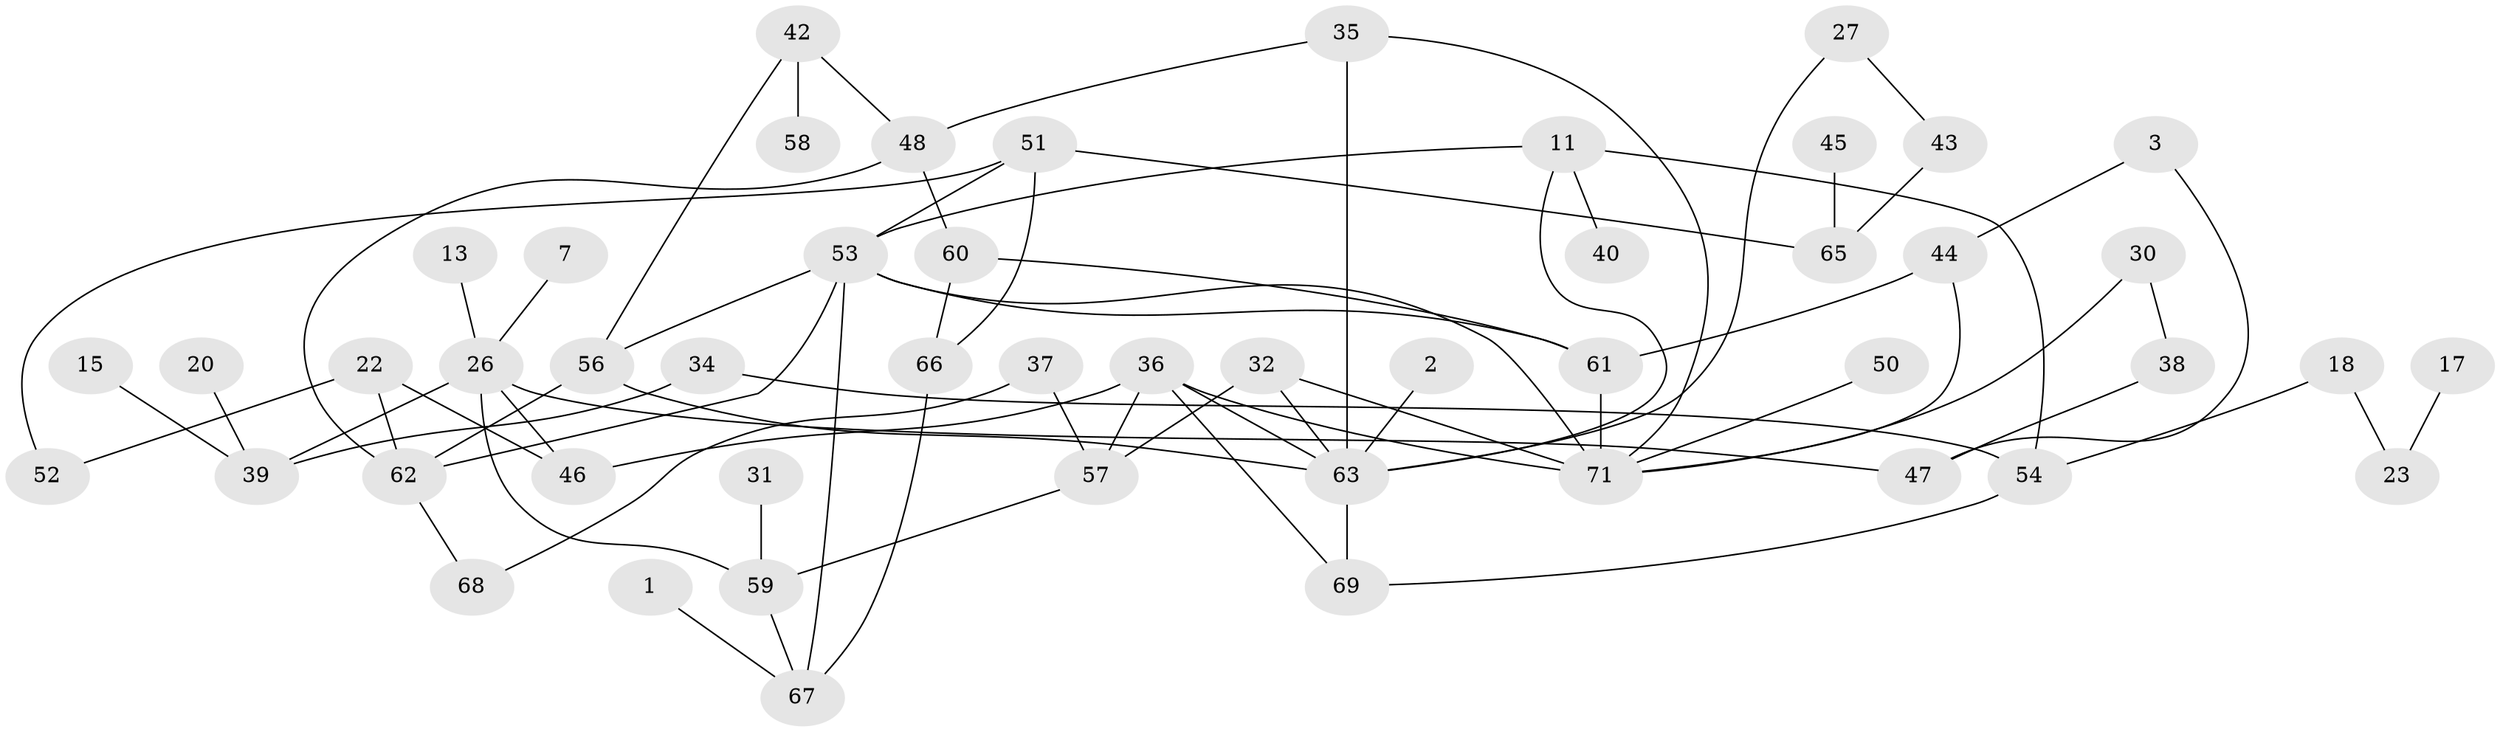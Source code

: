 // original degree distribution, {1: 0.21830985915492956, 2: 0.30985915492957744, 0: 0.1267605633802817, 4: 0.09859154929577464, 3: 0.20422535211267606, 6: 0.028169014084507043, 5: 0.014084507042253521}
// Generated by graph-tools (version 1.1) at 2025/49/03/09/25 03:49:07]
// undirected, 50 vertices, 73 edges
graph export_dot {
graph [start="1"]
  node [color=gray90,style=filled];
  1;
  2;
  3;
  7;
  11;
  13;
  15;
  17;
  18;
  20;
  22;
  23;
  26;
  27;
  30;
  31;
  32;
  34;
  35;
  36;
  37;
  38;
  39;
  40;
  42;
  43;
  44;
  45;
  46;
  47;
  48;
  50;
  51;
  52;
  53;
  54;
  56;
  57;
  58;
  59;
  60;
  61;
  62;
  63;
  65;
  66;
  67;
  68;
  69;
  71;
  1 -- 67 [weight=1.0];
  2 -- 63 [weight=1.0];
  3 -- 44 [weight=1.0];
  3 -- 47 [weight=1.0];
  7 -- 26 [weight=1.0];
  11 -- 40 [weight=1.0];
  11 -- 53 [weight=1.0];
  11 -- 54 [weight=1.0];
  11 -- 63 [weight=1.0];
  13 -- 26 [weight=1.0];
  15 -- 39 [weight=1.0];
  17 -- 23 [weight=1.0];
  18 -- 23 [weight=1.0];
  18 -- 54 [weight=1.0];
  20 -- 39 [weight=1.0];
  22 -- 46 [weight=1.0];
  22 -- 52 [weight=1.0];
  22 -- 62 [weight=1.0];
  26 -- 39 [weight=1.0];
  26 -- 46 [weight=1.0];
  26 -- 47 [weight=1.0];
  26 -- 59 [weight=1.0];
  27 -- 43 [weight=1.0];
  27 -- 63 [weight=1.0];
  30 -- 38 [weight=1.0];
  30 -- 71 [weight=1.0];
  31 -- 59 [weight=1.0];
  32 -- 57 [weight=1.0];
  32 -- 63 [weight=1.0];
  32 -- 71 [weight=1.0];
  34 -- 39 [weight=1.0];
  34 -- 54 [weight=1.0];
  35 -- 48 [weight=1.0];
  35 -- 63 [weight=1.0];
  35 -- 71 [weight=1.0];
  36 -- 46 [weight=1.0];
  36 -- 57 [weight=1.0];
  36 -- 63 [weight=1.0];
  36 -- 69 [weight=1.0];
  36 -- 71 [weight=1.0];
  37 -- 57 [weight=1.0];
  37 -- 68 [weight=1.0];
  38 -- 47 [weight=1.0];
  42 -- 48 [weight=1.0];
  42 -- 56 [weight=1.0];
  42 -- 58 [weight=1.0];
  43 -- 65 [weight=1.0];
  44 -- 61 [weight=1.0];
  44 -- 71 [weight=1.0];
  45 -- 65 [weight=1.0];
  48 -- 60 [weight=1.0];
  48 -- 62 [weight=1.0];
  50 -- 71 [weight=1.0];
  51 -- 52 [weight=1.0];
  51 -- 53 [weight=1.0];
  51 -- 65 [weight=1.0];
  51 -- 66 [weight=1.0];
  53 -- 56 [weight=1.0];
  53 -- 61 [weight=1.0];
  53 -- 62 [weight=1.0];
  53 -- 67 [weight=1.0];
  53 -- 71 [weight=2.0];
  54 -- 69 [weight=1.0];
  56 -- 62 [weight=1.0];
  56 -- 63 [weight=1.0];
  57 -- 59 [weight=1.0];
  59 -- 67 [weight=1.0];
  60 -- 61 [weight=1.0];
  60 -- 66 [weight=1.0];
  61 -- 71 [weight=1.0];
  62 -- 68 [weight=1.0];
  63 -- 69 [weight=1.0];
  66 -- 67 [weight=1.0];
}
